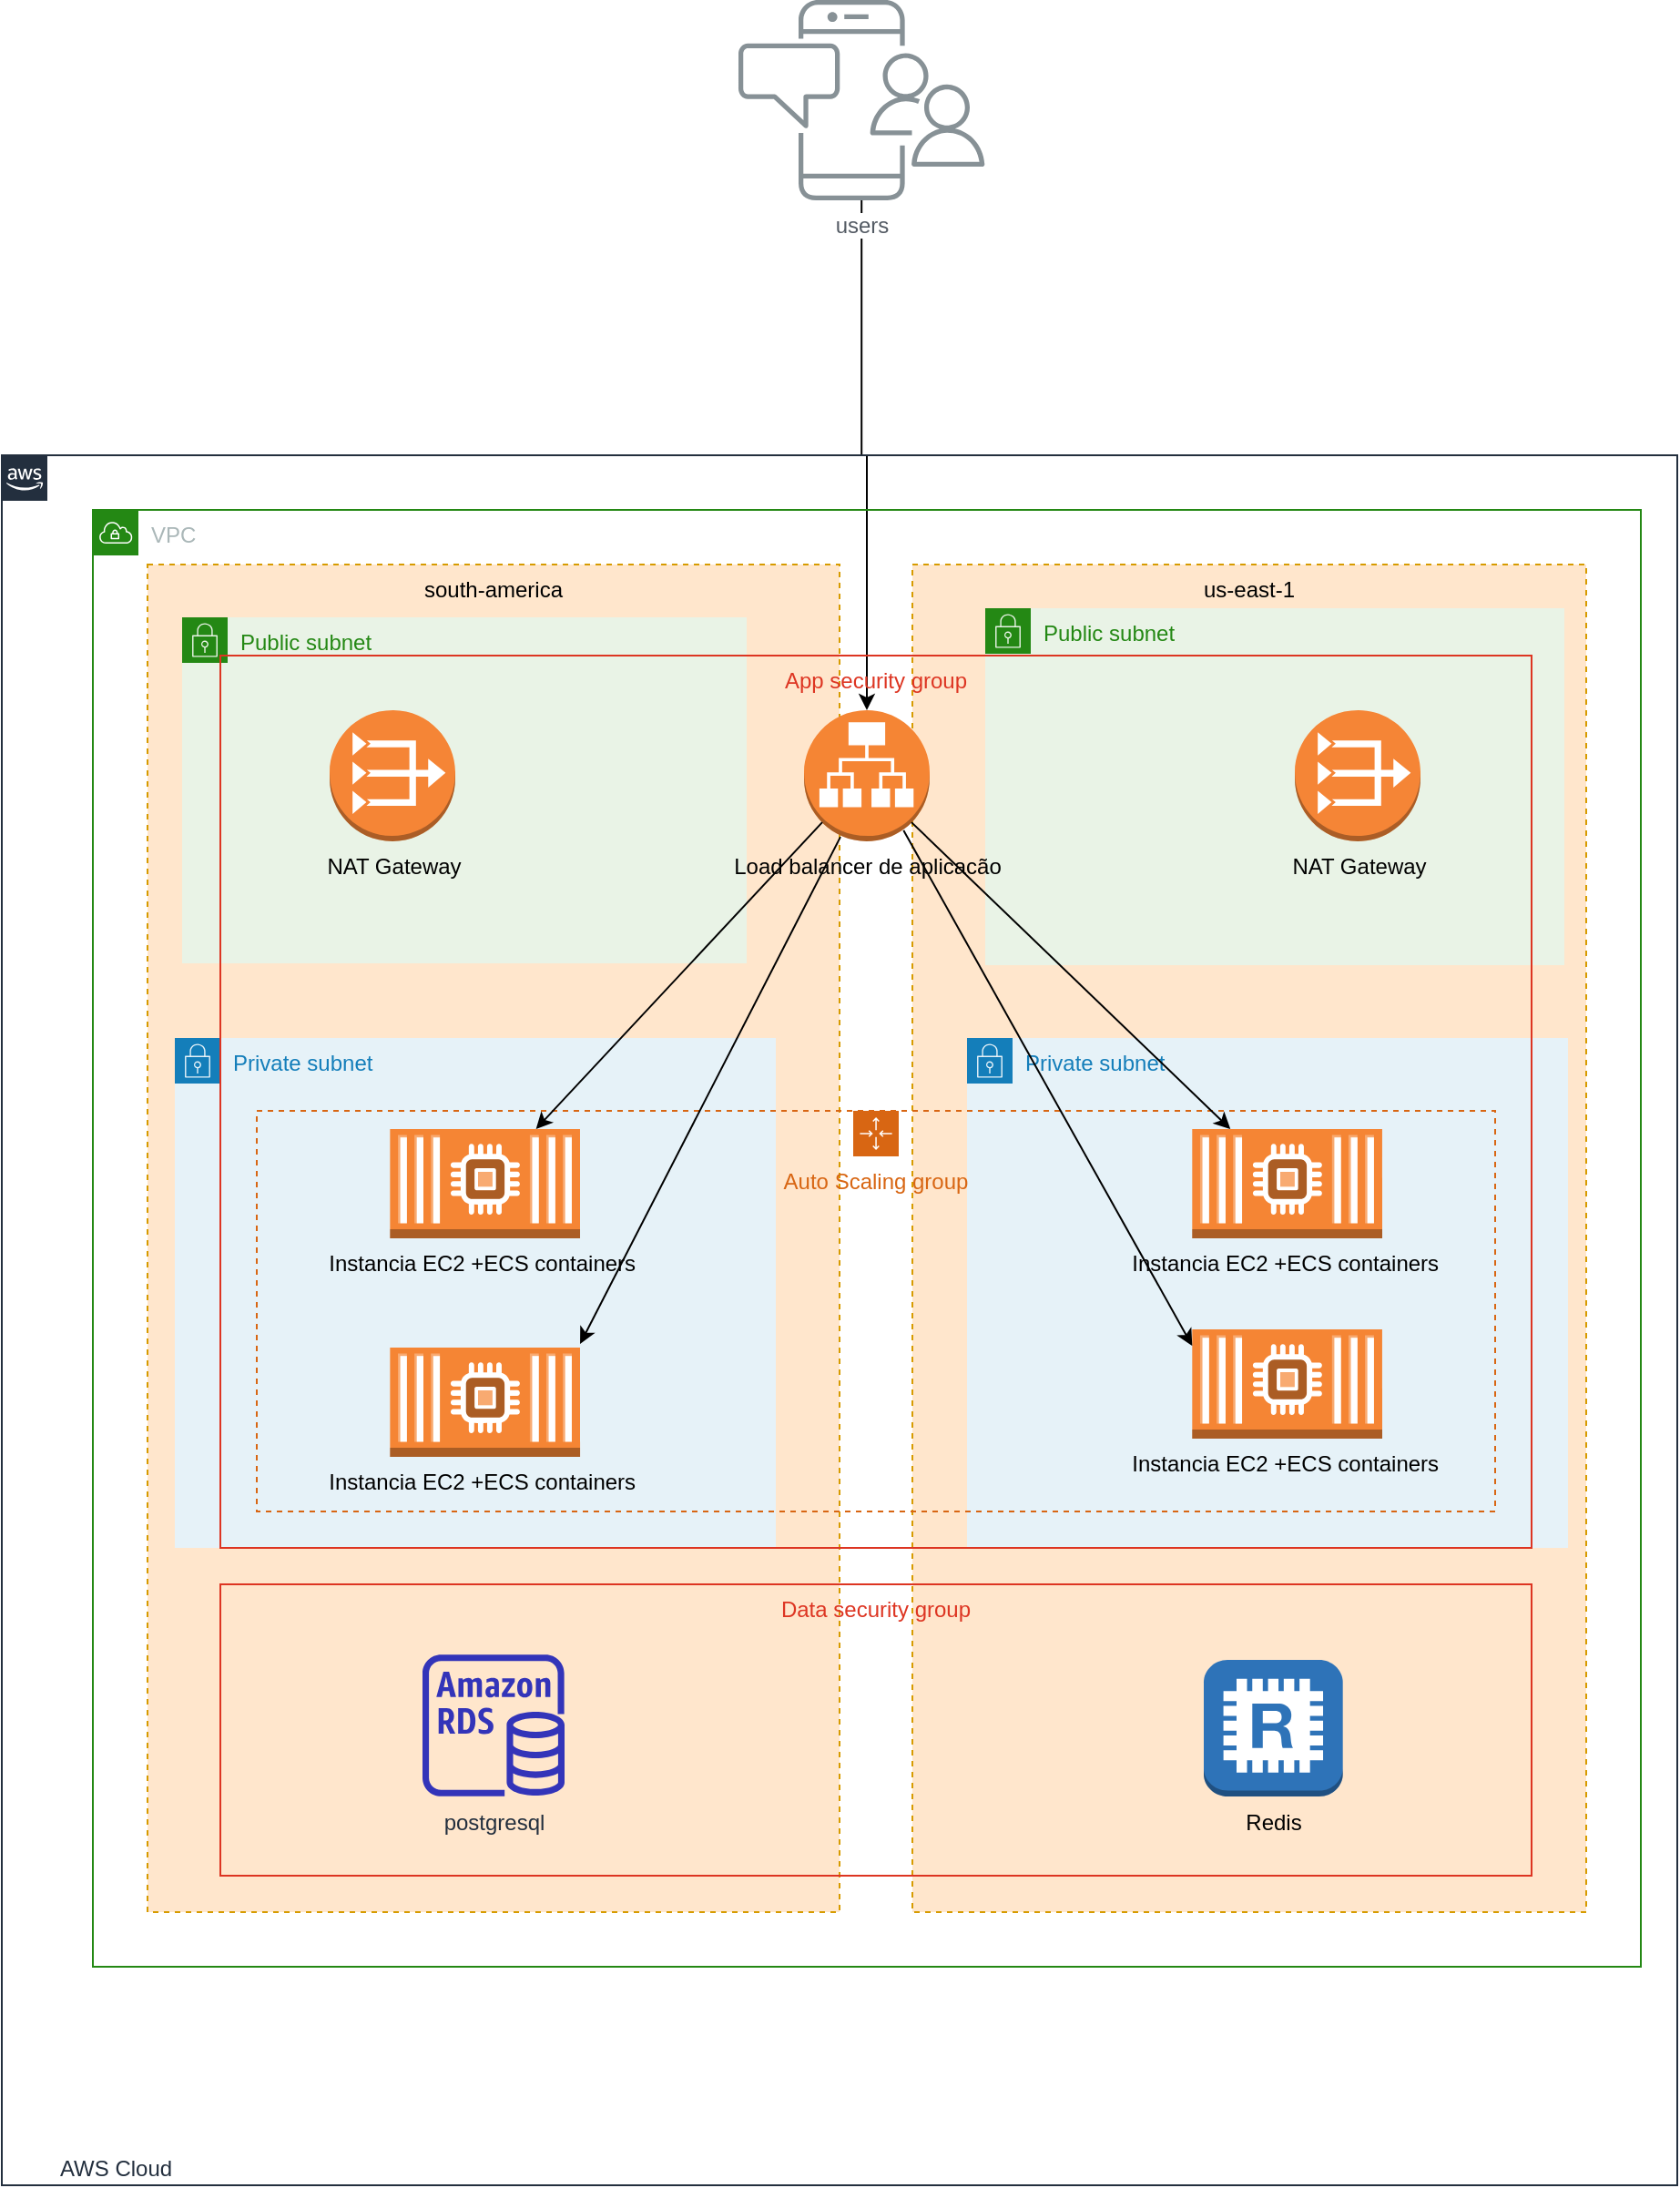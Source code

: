 <mxfile version="13.10.6" type="github">
  <diagram id="Ht1M8jgEwFfnCIfOTk4-" name="Page-1">
    <mxGraphModel dx="1298" dy="1558" grid="1" gridSize="10" guides="1" tooltips="1" connect="1" arrows="1" fold="1" page="1" pageScale="1" pageWidth="1169" pageHeight="827" math="0" shadow="0">
      <root>
        <mxCell id="0" />
        <mxCell id="1" parent="0" />
        <mxCell id="rVjI7PSnOTt7XITTKmxG-42" style="edgeStyle=orthogonalEdgeStyle;rounded=0;orthogonalLoop=1;jettySize=auto;html=1;" edge="1" parent="1" source="UEzPUAAOIrF-is8g5C7q-110" target="rVjI7PSnOTt7XITTKmxG-31">
          <mxGeometry relative="1" as="geometry" />
        </mxCell>
        <mxCell id="UEzPUAAOIrF-is8g5C7q-110" value="users" style="outlineConnect=0;gradientColor=none;fontColor=#545B64;strokeColor=none;fillColor=#879196;dashed=0;verticalLabelPosition=bottom;verticalAlign=top;align=center;html=1;fontSize=12;fontStyle=0;aspect=fixed;shape=mxgraph.aws4.illustration_notification;pointerEvents=1;labelBackgroundColor=#ffffff;" parent="1" vertex="1">
          <mxGeometry x="604.2" y="-790" width="135.8" height="110" as="geometry" />
        </mxCell>
        <mxCell id="rVjI7PSnOTt7XITTKmxG-7" value="AWS Cloud" style="points=[[0,0],[0.25,0],[0.5,0],[0.75,0],[1,0],[1,0.25],[1,0.5],[1,0.75],[1,1],[0.75,1],[0.5,1],[0.25,1],[0,1],[0,0.75],[0,0.5],[0,0.25]];outlineConnect=0;gradientColor=none;html=1;whiteSpace=wrap;fontSize=12;fontStyle=0;shape=mxgraph.aws4.group;grIcon=mxgraph.aws4.group_aws_cloud_alt;strokeColor=#232F3E;verticalAlign=bottom;align=left;spacingLeft=30;fontColor=#232F3E;dashed=0;fillColor=none;horizontal=1;" vertex="1" parent="1">
          <mxGeometry x="200" y="-540" width="920" height="950" as="geometry" />
        </mxCell>
        <mxCell id="rVjI7PSnOTt7XITTKmxG-12" value="VPC" style="points=[[0,0],[0.25,0],[0.5,0],[0.75,0],[1,0],[1,0.25],[1,0.5],[1,0.75],[1,1],[0.75,1],[0.5,1],[0.25,1],[0,1],[0,0.75],[0,0.5],[0,0.25]];outlineConnect=0;gradientColor=none;html=1;whiteSpace=wrap;fontSize=12;fontStyle=0;shape=mxgraph.aws4.group;grIcon=mxgraph.aws4.group_vpc;strokeColor=#248814;fillColor=none;verticalAlign=top;align=left;spacingLeft=30;fontColor=#AAB7B8;dashed=0;sketch=0;" vertex="1" parent="1">
          <mxGeometry x="250" y="-510" width="850" height="800" as="geometry" />
        </mxCell>
        <mxCell id="rVjI7PSnOTt7XITTKmxG-13" value="south-america" style="dashed=1;verticalAlign=top;fontStyle=0;sketch=0;fillColor=#ffe6cc;strokeColor=#d79b00;" vertex="1" parent="1">
          <mxGeometry x="280" y="-480" width="380" height="740" as="geometry" />
        </mxCell>
        <mxCell id="rVjI7PSnOTt7XITTKmxG-14" value="us-east-1" style="fillColor=#ffe6cc;strokeColor=#d79b00;dashed=1;verticalAlign=top;fontStyle=0;sketch=0;" vertex="1" parent="1">
          <mxGeometry x="700" y="-480" width="370" height="740" as="geometry" />
        </mxCell>
        <mxCell id="rVjI7PSnOTt7XITTKmxG-17" value="Private subnet" style="points=[[0,0],[0.25,0],[0.5,0],[0.75,0],[1,0],[1,0.25],[1,0.5],[1,0.75],[1,1],[0.75,1],[0.5,1],[0.25,1],[0,1],[0,0.75],[0,0.5],[0,0.25]];outlineConnect=0;gradientColor=none;html=1;whiteSpace=wrap;fontSize=12;fontStyle=0;shape=mxgraph.aws4.group;grIcon=mxgraph.aws4.group_security_group;grStroke=0;strokeColor=#147EBA;fillColor=#E6F2F8;verticalAlign=top;align=left;spacingLeft=30;fontColor=#147EBA;dashed=0;sketch=0;" vertex="1" parent="1">
          <mxGeometry x="295" y="-220" width="330" height="280" as="geometry" />
        </mxCell>
        <mxCell id="rVjI7PSnOTt7XITTKmxG-18" value="Private subnet" style="points=[[0,0],[0.25,0],[0.5,0],[0.75,0],[1,0],[1,0.25],[1,0.5],[1,0.75],[1,1],[0.75,1],[0.5,1],[0.25,1],[0,1],[0,0.75],[0,0.5],[0,0.25]];outlineConnect=0;gradientColor=none;html=1;whiteSpace=wrap;fontSize=12;fontStyle=0;shape=mxgraph.aws4.group;grIcon=mxgraph.aws4.group_security_group;grStroke=0;strokeColor=#147EBA;fillColor=#E6F2F8;verticalAlign=top;align=left;spacingLeft=30;fontColor=#147EBA;dashed=0;sketch=0;" vertex="1" parent="1">
          <mxGeometry x="730" y="-220" width="330" height="280" as="geometry" />
        </mxCell>
        <mxCell id="rVjI7PSnOTt7XITTKmxG-19" value="Public subnet" style="points=[[0,0],[0.25,0],[0.5,0],[0.75,0],[1,0],[1,0.25],[1,0.5],[1,0.75],[1,1],[0.75,1],[0.5,1],[0.25,1],[0,1],[0,0.75],[0,0.5],[0,0.25]];outlineConnect=0;gradientColor=none;html=1;whiteSpace=wrap;fontSize=12;fontStyle=0;shape=mxgraph.aws4.group;grIcon=mxgraph.aws4.group_security_group;grStroke=0;strokeColor=#248814;fillColor=#E9F3E6;verticalAlign=top;align=left;spacingLeft=30;fontColor=#248814;dashed=0;sketch=0;" vertex="1" parent="1">
          <mxGeometry x="299" y="-451" width="310" height="190" as="geometry" />
        </mxCell>
        <mxCell id="rVjI7PSnOTt7XITTKmxG-20" value="Public subnet" style="points=[[0,0],[0.25,0],[0.5,0],[0.75,0],[1,0],[1,0.25],[1,0.5],[1,0.75],[1,1],[0.75,1],[0.5,1],[0.25,1],[0,1],[0,0.75],[0,0.5],[0,0.25]];outlineConnect=0;gradientColor=none;html=1;whiteSpace=wrap;fontSize=12;fontStyle=0;shape=mxgraph.aws4.group;grIcon=mxgraph.aws4.group_security_group;grStroke=0;strokeColor=#248814;fillColor=#E9F3E6;verticalAlign=top;align=left;spacingLeft=30;fontColor=#248814;dashed=0;sketch=0;" vertex="1" parent="1">
          <mxGeometry x="740" y="-456" width="318" height="196" as="geometry" />
        </mxCell>
        <mxCell id="rVjI7PSnOTt7XITTKmxG-21" value="Auto Scaling group" style="points=[[0,0],[0.25,0],[0.5,0],[0.75,0],[1,0],[1,0.25],[1,0.5],[1,0.75],[1,1],[0.75,1],[0.5,1],[0.25,1],[0,1],[0,0.75],[0,0.5],[0,0.25]];outlineConnect=0;gradientColor=none;html=1;whiteSpace=wrap;fontSize=12;fontStyle=0;shape=mxgraph.aws4.groupCenter;grIcon=mxgraph.aws4.group_auto_scaling_group;grStroke=1;strokeColor=#D86613;fillColor=none;verticalAlign=top;align=center;fontColor=#D86613;dashed=1;spacingTop=25;sketch=0;" vertex="1" parent="1">
          <mxGeometry x="340" y="-180" width="680" height="220" as="geometry" />
        </mxCell>
        <mxCell id="rVjI7PSnOTt7XITTKmxG-22" value="Instancia EC2 +ECS containers&amp;nbsp;" style="outlineConnect=0;dashed=0;verticalLabelPosition=bottom;verticalAlign=top;align=center;html=1;shape=mxgraph.aws3.ec2_compute_container_2;fillColor=#F58534;gradientColor=none;sketch=0;strokeColor=#000099;" vertex="1" parent="1">
          <mxGeometry x="413.17" y="-170" width="104.35" height="60" as="geometry" />
        </mxCell>
        <mxCell id="rVjI7PSnOTt7XITTKmxG-24" value="Instancia EC2 +ECS containers&amp;nbsp;" style="outlineConnect=0;dashed=0;verticalLabelPosition=bottom;verticalAlign=top;align=center;html=1;shape=mxgraph.aws3.ec2_compute_container_2;fillColor=#F58534;gradientColor=none;sketch=0;strokeColor=#000099;" vertex="1" parent="1">
          <mxGeometry x="853.65" y="-170" width="104.35" height="60" as="geometry" />
        </mxCell>
        <mxCell id="rVjI7PSnOTt7XITTKmxG-27" value="postgresql" style="outlineConnect=0;fontColor=#232F3E;fillColor=#3334B9;strokeColor=none;dashed=0;verticalLabelPosition=bottom;verticalAlign=top;align=center;html=1;fontSize=12;fontStyle=0;aspect=fixed;pointerEvents=1;shape=mxgraph.aws4.rds_instance;sketch=0;" vertex="1" parent="1">
          <mxGeometry x="431" y="118.5" width="78" height="78" as="geometry" />
        </mxCell>
        <mxCell id="rVjI7PSnOTt7XITTKmxG-28" value="Instancia EC2 +ECS containers&amp;nbsp;" style="outlineConnect=0;dashed=0;verticalLabelPosition=bottom;verticalAlign=top;align=center;html=1;shape=mxgraph.aws3.ec2_compute_container_2;fillColor=#F58534;gradientColor=none;sketch=0;strokeColor=#000099;" vertex="1" parent="1">
          <mxGeometry x="413.17" y="-50" width="104.35" height="60" as="geometry" />
        </mxCell>
        <mxCell id="rVjI7PSnOTt7XITTKmxG-29" value="Instancia EC2 +ECS containers&amp;nbsp;" style="outlineConnect=0;dashed=0;verticalLabelPosition=bottom;verticalAlign=top;align=center;html=1;shape=mxgraph.aws3.ec2_compute_container_2;fillColor=#F58534;gradientColor=none;sketch=0;strokeColor=#000099;" vertex="1" parent="1">
          <mxGeometry x="853.65" y="-60" width="104.35" height="60" as="geometry" />
        </mxCell>
        <mxCell id="rVjI7PSnOTt7XITTKmxG-31" value="Load balancer de aplicacão" style="outlineConnect=0;dashed=0;verticalLabelPosition=bottom;verticalAlign=top;align=center;html=1;shape=mxgraph.aws3.application_load_balancer;fillColor=#F58534;gradientColor=none;sketch=0;strokeColor=#000099;" vertex="1" parent="1">
          <mxGeometry x="640.5" y="-400" width="69" height="72" as="geometry" />
        </mxCell>
        <mxCell id="rVjI7PSnOTt7XITTKmxG-36" value="" style="endArrow=classic;html=1;exitX=0.145;exitY=0.855;exitDx=0;exitDy=0;exitPerimeter=0;" edge="1" parent="1" source="rVjI7PSnOTt7XITTKmxG-31" target="rVjI7PSnOTt7XITTKmxG-22">
          <mxGeometry width="50" height="50" relative="1" as="geometry">
            <mxPoint x="610" y="-190" as="sourcePoint" />
            <mxPoint x="660" y="-240" as="targetPoint" />
          </mxGeometry>
        </mxCell>
        <mxCell id="rVjI7PSnOTt7XITTKmxG-37" value="" style="endArrow=classic;html=1;exitX=0.145;exitY=0.855;exitDx=0;exitDy=0;exitPerimeter=0;entryX=1;entryY=0;entryDx=0;entryDy=0;entryPerimeter=0;" edge="1" parent="1">
          <mxGeometry width="50" height="50" relative="1" as="geometry">
            <mxPoint x="660.505" y="-330.44" as="sourcePoint" />
            <mxPoint x="517.52" y="-52" as="targetPoint" />
          </mxGeometry>
        </mxCell>
        <mxCell id="rVjI7PSnOTt7XITTKmxG-38" value="" style="endArrow=classic;html=1;exitX=0.855;exitY=0.855;exitDx=0;exitDy=0;exitPerimeter=0;" edge="1" parent="1" source="rVjI7PSnOTt7XITTKmxG-31" target="rVjI7PSnOTt7XITTKmxG-24">
          <mxGeometry width="50" height="50" relative="1" as="geometry">
            <mxPoint x="670.505" y="-318.44" as="sourcePoint" />
            <mxPoint x="527.52" y="-40" as="targetPoint" />
          </mxGeometry>
        </mxCell>
        <mxCell id="rVjI7PSnOTt7XITTKmxG-39" value="" style="endArrow=classic;html=1;entryX=0;entryY=0.25;entryDx=0;entryDy=0;entryPerimeter=0;" edge="1" parent="1">
          <mxGeometry width="50" height="50" relative="1" as="geometry">
            <mxPoint x="695.161" y="-334" as="sourcePoint" />
            <mxPoint x="853.65" y="-51" as="targetPoint" />
          </mxGeometry>
        </mxCell>
        <mxCell id="rVjI7PSnOTt7XITTKmxG-40" value="NAT Gateway" style="outlineConnect=0;dashed=0;verticalLabelPosition=bottom;verticalAlign=top;align=center;html=1;shape=mxgraph.aws3.vpc_nat_gateway;fillColor=#F58536;gradientColor=none;sketch=0;strokeColor=#000099;" vertex="1" parent="1">
          <mxGeometry x="380" y="-400" width="69" height="72" as="geometry" />
        </mxCell>
        <mxCell id="rVjI7PSnOTt7XITTKmxG-41" value="NAT Gateway" style="outlineConnect=0;dashed=0;verticalLabelPosition=bottom;verticalAlign=top;align=center;html=1;shape=mxgraph.aws3.vpc_nat_gateway;fillColor=#F58536;gradientColor=none;sketch=0;strokeColor=#000099;" vertex="1" parent="1">
          <mxGeometry x="910" y="-400" width="69" height="72" as="geometry" />
        </mxCell>
        <mxCell id="rVjI7PSnOTt7XITTKmxG-43" value="Redis" style="outlineConnect=0;dashed=0;verticalLabelPosition=bottom;verticalAlign=top;align=center;html=1;shape=mxgraph.aws3.redis;fillColor=#2E73B8;gradientColor=none;sketch=0;strokeColor=#000099;" vertex="1" parent="1">
          <mxGeometry x="860" y="121.5" width="76.35" height="75" as="geometry" />
        </mxCell>
        <mxCell id="rVjI7PSnOTt7XITTKmxG-47" value="App security group" style="fillColor=none;strokeColor=#DD3522;verticalAlign=top;fontStyle=0;fontColor=#DD3522;sketch=0;" vertex="1" parent="1">
          <mxGeometry x="320" y="-430" width="720" height="490" as="geometry" />
        </mxCell>
        <mxCell id="rVjI7PSnOTt7XITTKmxG-48" value="Data security group" style="fillColor=none;strokeColor=#DD3522;verticalAlign=top;fontStyle=0;fontColor=#DD3522;sketch=0;" vertex="1" parent="1">
          <mxGeometry x="320" y="80" width="720" height="160" as="geometry" />
        </mxCell>
      </root>
    </mxGraphModel>
  </diagram>
</mxfile>
